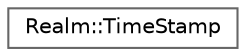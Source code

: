 digraph "Graphical Class Hierarchy"
{
 // LATEX_PDF_SIZE
  bgcolor="transparent";
  edge [fontname=Helvetica,fontsize=10,labelfontname=Helvetica,labelfontsize=10];
  node [fontname=Helvetica,fontsize=10,shape=box,height=0.2,width=0.4];
  rankdir="LR";
  Node0 [id="Node000000",label="Realm::TimeStamp",height=0.2,width=0.4,color="grey40", fillcolor="white", style="filled",URL="$classRealm_1_1TimeStamp.html",tooltip=" "];
}
